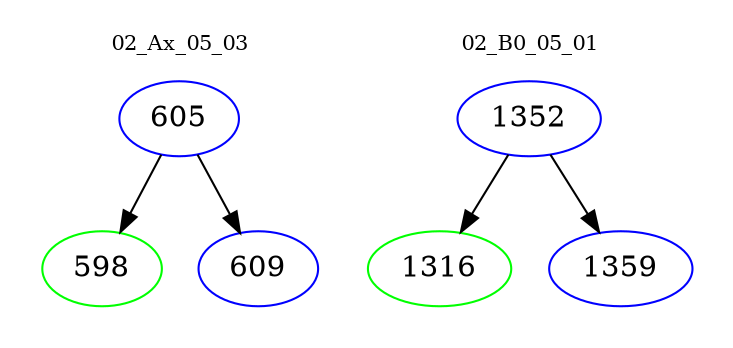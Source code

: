 digraph{
subgraph cluster_0 {
color = white
label = "02_Ax_05_03";
fontsize=10;
T0_605 [label="605", color="blue"]
T0_605 -> T0_598 [color="black"]
T0_598 [label="598", color="green"]
T0_605 -> T0_609 [color="black"]
T0_609 [label="609", color="blue"]
}
subgraph cluster_1 {
color = white
label = "02_B0_05_01";
fontsize=10;
T1_1352 [label="1352", color="blue"]
T1_1352 -> T1_1316 [color="black"]
T1_1316 [label="1316", color="green"]
T1_1352 -> T1_1359 [color="black"]
T1_1359 [label="1359", color="blue"]
}
}
